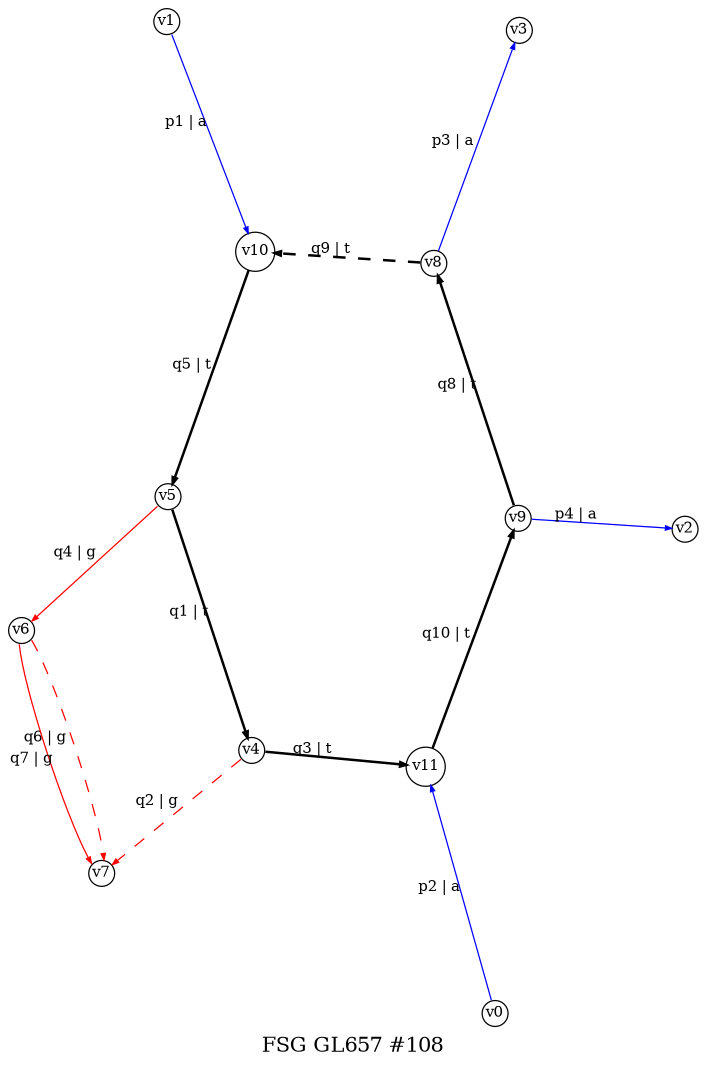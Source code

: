 digraph dot_108_0_GL657 {
label="FSG GL657 #108";
noverlap="scale"; layout="neato";
graph [ fontsize=10,ratio=1.5 ];
node [ fontsize=7,shape=circle,margin=0,height=0.01,penwidth=0.6 ];
edge [ fontsize=7,arrowsize=0.3,penwidth=0.6 ];
"v1" -> "v10" [label="p1 | a",color="blue",penwidth="0.6",style="solid"];
"v0" -> "v11" [label="p2 | a",color="blue",penwidth="0.6",style="solid"];
"v8" -> "v3" [label="p3 | a",color="blue",penwidth="0.6",style="solid"];
"v9" -> "v2" [label="p4 | a",color="blue",penwidth="0.6",style="solid"];
"v5" -> "v4" [label="q1 | t",color="black",penwidth="1.2",style="solid"];
"v4" -> "v7" [label="q2 | g",color="red",penwidth="0.6",style="dashed"];
"v4" -> "v11" [label="q3 | t",color="black",penwidth="1.2",style="solid"];
"v5" -> "v6" [label="q4 | g",color="red",penwidth="0.6",style="solid"];
"v10" -> "v5" [label="q5 | t",color="black",penwidth="1.2",style="solid"];
"v6" -> "v7" [label="q6 | g",color="red",penwidth="0.6",style="dashed"];
"v6" -> "v7" [label="q7 | g",color="red",penwidth="0.6",style="solid"];
"v9" -> "v8" [label="q8 | t",color="black",penwidth="1.2",style="solid"];
"v8" -> "v10" [label="q9 | t",color="black",penwidth="1.2",style="dashed"];
"v11" -> "v9" [label="q10 | t",color="black",penwidth="1.2",style="solid"];
}